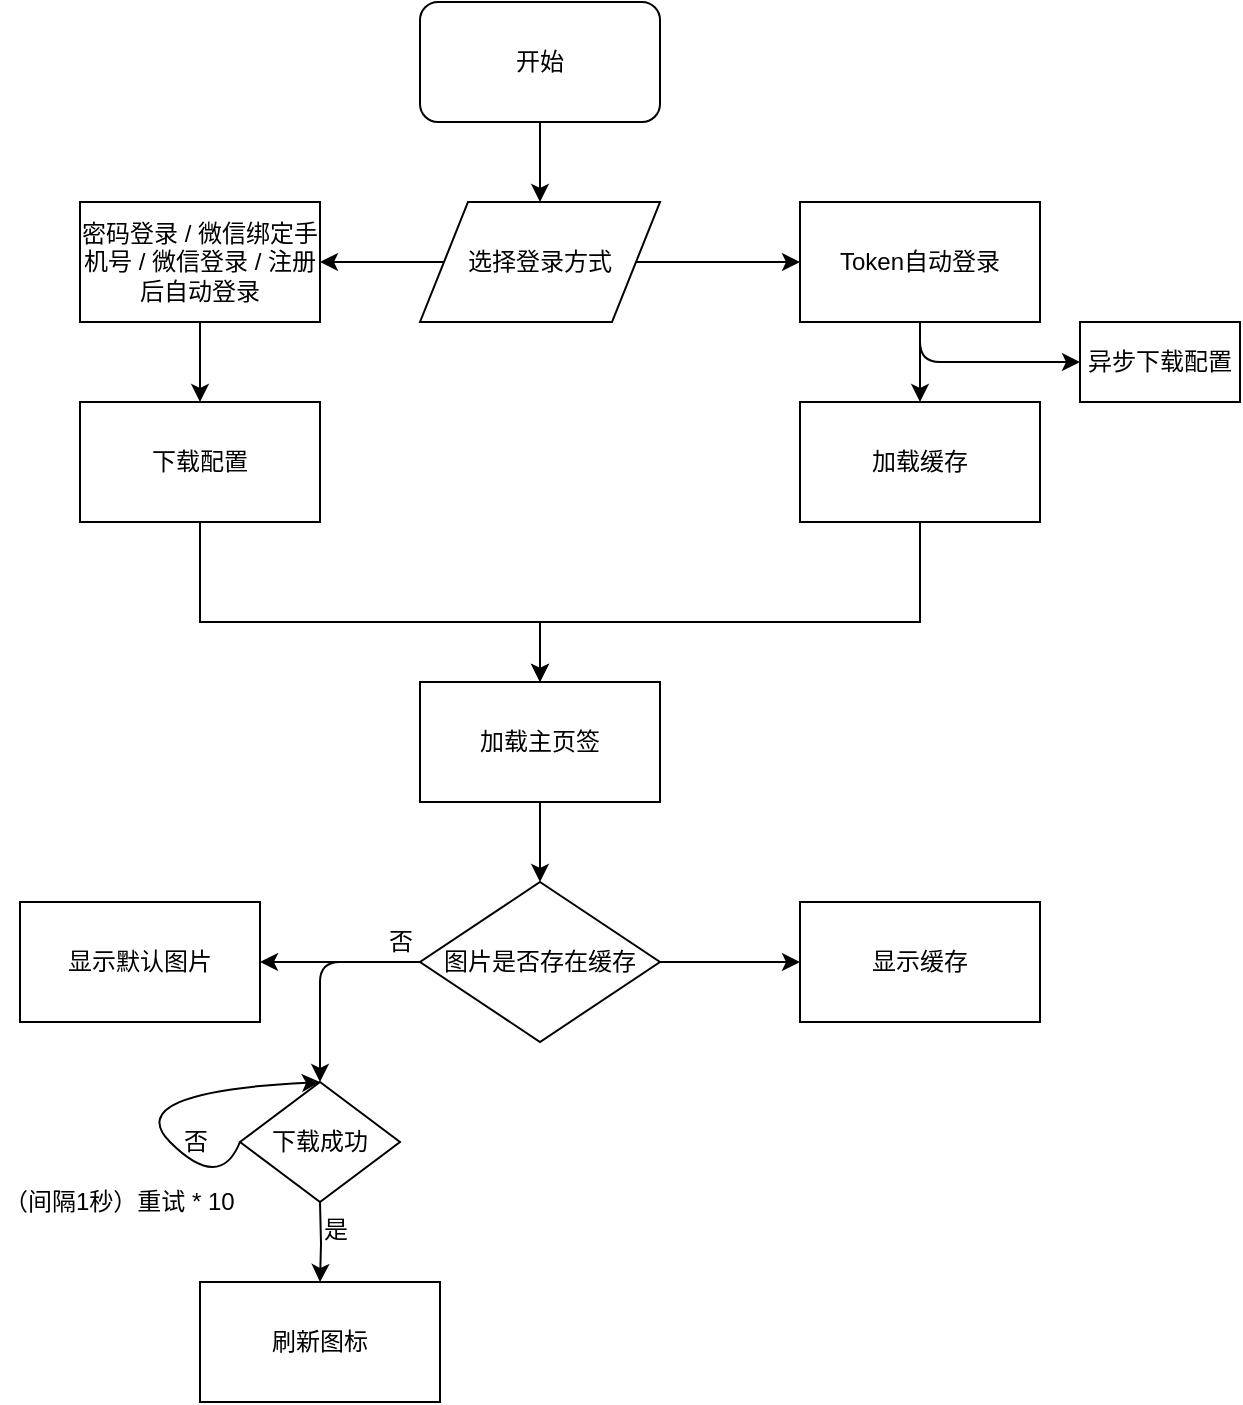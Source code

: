 <mxfile version="11.1.1" type="github"><diagram id="aGlCEgvANYx1Fpla-yg7" name="Page-1"><mxGraphModel dx="967" dy="777" grid="1" gridSize="10" guides="1" tooltips="1" connect="1" arrows="1" fold="1" page="1" pageScale="1" pageWidth="827" pageHeight="1169" math="0" shadow="0"><root><mxCell id="0"/><mxCell id="1" parent="0"/><mxCell id="Vc8Sb7E_NXHVwM7BG01A-3" style="edgeStyle=orthogonalEdgeStyle;rounded=0;orthogonalLoop=1;jettySize=auto;html=1;entryX=0.5;entryY=0;entryDx=0;entryDy=0;" edge="1" parent="1" source="Vc8Sb7E_NXHVwM7BG01A-1"><mxGeometry relative="1" as="geometry"><mxPoint x="370" y="120" as="targetPoint"/></mxGeometry></mxCell><mxCell id="Vc8Sb7E_NXHVwM7BG01A-1" value="开始" style="rounded=1;whiteSpace=wrap;html=1;" vertex="1" parent="1"><mxGeometry x="310" y="20" width="120" height="60" as="geometry"/></mxCell><mxCell id="Vc8Sb7E_NXHVwM7BG01A-7" style="edgeStyle=orthogonalEdgeStyle;rounded=0;orthogonalLoop=1;jettySize=auto;html=1;entryX=0;entryY=0.5;entryDx=0;entryDy=0;exitX=1;exitY=0.5;exitDx=0;exitDy=0;" edge="1" parent="1" source="Vc8Sb7E_NXHVwM7BG01A-12" target="Vc8Sb7E_NXHVwM7BG01A-5"><mxGeometry relative="1" as="geometry"><mxPoint x="430" y="150" as="sourcePoint"/></mxGeometry></mxCell><mxCell id="Vc8Sb7E_NXHVwM7BG01A-9" value="" style="edgeStyle=orthogonalEdgeStyle;rounded=0;orthogonalLoop=1;jettySize=auto;html=1;" edge="1" parent="1" source="Vc8Sb7E_NXHVwM7BG01A-4" target="Vc8Sb7E_NXHVwM7BG01A-8"><mxGeometry relative="1" as="geometry"/></mxCell><mxCell id="Vc8Sb7E_NXHVwM7BG01A-4" value="密码登录 / 微信绑定手机号 / 微信登录 / 注册后自动登录" style="rounded=0;whiteSpace=wrap;html=1;" vertex="1" parent="1"><mxGeometry x="140" y="120" width="120" height="60" as="geometry"/></mxCell><mxCell id="Vc8Sb7E_NXHVwM7BG01A-11" value="" style="edgeStyle=orthogonalEdgeStyle;rounded=0;orthogonalLoop=1;jettySize=auto;html=1;" edge="1" parent="1" source="Vc8Sb7E_NXHVwM7BG01A-5" target="Vc8Sb7E_NXHVwM7BG01A-10"><mxGeometry relative="1" as="geometry"/></mxCell><mxCell id="Vc8Sb7E_NXHVwM7BG01A-5" value="Token自动登录" style="rounded=0;whiteSpace=wrap;html=1;" vertex="1" parent="1"><mxGeometry x="500" y="120" width="120" height="60" as="geometry"/></mxCell><mxCell id="Vc8Sb7E_NXHVwM7BG01A-6" value="" style="endArrow=classic;html=1;exitX=0;exitY=0.5;exitDx=0;exitDy=0;entryX=1;entryY=0.5;entryDx=0;entryDy=0;" edge="1" parent="1" source="Vc8Sb7E_NXHVwM7BG01A-12" target="Vc8Sb7E_NXHVwM7BG01A-4"><mxGeometry width="50" height="50" relative="1" as="geometry"><mxPoint x="310" y="150" as="sourcePoint"/><mxPoint x="190" y="200" as="targetPoint"/></mxGeometry></mxCell><mxCell id="Vc8Sb7E_NXHVwM7BG01A-15" style="edgeStyle=orthogonalEdgeStyle;rounded=0;orthogonalLoop=1;jettySize=auto;html=1;entryX=0.5;entryY=0;entryDx=0;entryDy=0;" edge="1" parent="1" source="Vc8Sb7E_NXHVwM7BG01A-8" target="Vc8Sb7E_NXHVwM7BG01A-13"><mxGeometry relative="1" as="geometry"><mxPoint x="370" y="330" as="targetPoint"/><Array as="points"><mxPoint x="200" y="330"/><mxPoint x="370" y="330"/></Array></mxGeometry></mxCell><mxCell id="Vc8Sb7E_NXHVwM7BG01A-8" value="下载配置" style="rounded=0;whiteSpace=wrap;html=1;" vertex="1" parent="1"><mxGeometry x="140" y="220" width="120" height="60" as="geometry"/></mxCell><mxCell id="Vc8Sb7E_NXHVwM7BG01A-14" style="edgeStyle=orthogonalEdgeStyle;rounded=0;orthogonalLoop=1;jettySize=auto;html=1;exitX=0.5;exitY=1;exitDx=0;exitDy=0;entryX=0.5;entryY=0;entryDx=0;entryDy=0;" edge="1" parent="1" source="Vc8Sb7E_NXHVwM7BG01A-10" target="Vc8Sb7E_NXHVwM7BG01A-13"><mxGeometry relative="1" as="geometry"><mxPoint x="360" y="330" as="targetPoint"/><Array as="points"><mxPoint x="560" y="330"/><mxPoint x="370" y="330"/></Array></mxGeometry></mxCell><mxCell id="Vc8Sb7E_NXHVwM7BG01A-10" value="加载缓存" style="rounded=0;whiteSpace=wrap;html=1;" vertex="1" parent="1"><mxGeometry x="500" y="220" width="120" height="60" as="geometry"/></mxCell><mxCell id="Vc8Sb7E_NXHVwM7BG01A-12" value="&lt;span style=&quot;white-space: normal&quot;&gt;选择登录方式&lt;/span&gt;" style="shape=parallelogram;perimeter=parallelogramPerimeter;whiteSpace=wrap;html=1;" vertex="1" parent="1"><mxGeometry x="310" y="120" width="120" height="60" as="geometry"/></mxCell><mxCell id="Vc8Sb7E_NXHVwM7BG01A-40" style="edgeStyle=orthogonalEdgeStyle;rounded=0;orthogonalLoop=1;jettySize=auto;html=1;entryX=0.5;entryY=0;entryDx=0;entryDy=0;" edge="1" parent="1" source="Vc8Sb7E_NXHVwM7BG01A-13" target="Vc8Sb7E_NXHVwM7BG01A-18"><mxGeometry relative="1" as="geometry"/></mxCell><mxCell id="Vc8Sb7E_NXHVwM7BG01A-13" value="加载主页签" style="rounded=0;whiteSpace=wrap;html=1;" vertex="1" parent="1"><mxGeometry x="310" y="360" width="120" height="60" as="geometry"/></mxCell><mxCell id="Vc8Sb7E_NXHVwM7BG01A-16" value="" style="edgeStyle=segmentEdgeStyle;endArrow=classic;html=1;" edge="1" parent="1"><mxGeometry width="50" height="50" relative="1" as="geometry"><mxPoint x="560" y="180" as="sourcePoint"/><mxPoint x="640" y="200" as="targetPoint"/><Array as="points"><mxPoint x="560" y="200"/></Array></mxGeometry></mxCell><mxCell id="Vc8Sb7E_NXHVwM7BG01A-17" value="异步下载配置" style="rounded=0;whiteSpace=wrap;html=1;" vertex="1" parent="1"><mxGeometry x="640" y="180" width="80" height="40" as="geometry"/></mxCell><mxCell id="Vc8Sb7E_NXHVwM7BG01A-21" value="" style="edgeStyle=orthogonalEdgeStyle;rounded=0;orthogonalLoop=1;jettySize=auto;html=1;" edge="1" parent="1" source="Vc8Sb7E_NXHVwM7BG01A-18"><mxGeometry relative="1" as="geometry"><mxPoint x="230" y="500" as="targetPoint"/></mxGeometry></mxCell><mxCell id="Vc8Sb7E_NXHVwM7BG01A-22" value="否" style="text;html=1;resizable=0;points=[];align=center;verticalAlign=middle;labelBackgroundColor=#ffffff;" vertex="1" connectable="0" parent="Vc8Sb7E_NXHVwM7BG01A-21"><mxGeometry x="-0.35" y="3" relative="1" as="geometry"><mxPoint x="16" y="-13" as="offset"/></mxGeometry></mxCell><mxCell id="Vc8Sb7E_NXHVwM7BG01A-39" style="edgeStyle=orthogonalEdgeStyle;rounded=0;orthogonalLoop=1;jettySize=auto;html=1;exitX=1;exitY=0.5;exitDx=0;exitDy=0;entryX=0;entryY=0.5;entryDx=0;entryDy=0;" edge="1" parent="1" source="Vc8Sb7E_NXHVwM7BG01A-18" target="Vc8Sb7E_NXHVwM7BG01A-38"><mxGeometry relative="1" as="geometry"/></mxCell><mxCell id="Vc8Sb7E_NXHVwM7BG01A-18" value="图片是否存在缓存" style="rhombus;whiteSpace=wrap;html=1;" vertex="1" parent="1"><mxGeometry x="310" y="460" width="120" height="80" as="geometry"/></mxCell><mxCell id="Vc8Sb7E_NXHVwM7BG01A-23" value="显示默认图片" style="rounded=0;whiteSpace=wrap;html=1;" vertex="1" parent="1"><mxGeometry x="110" y="470" width="120" height="60" as="geometry"/></mxCell><mxCell id="Vc8Sb7E_NXHVwM7BG01A-24" value="" style="edgeStyle=segmentEdgeStyle;endArrow=classic;html=1;" edge="1" parent="1"><mxGeometry width="50" height="50" relative="1" as="geometry"><mxPoint x="310" y="500" as="sourcePoint"/><mxPoint x="260" y="560" as="targetPoint"/></mxGeometry></mxCell><mxCell id="Vc8Sb7E_NXHVwM7BG01A-28" value="" style="edgeStyle=orthogonalEdgeStyle;rounded=0;orthogonalLoop=1;jettySize=auto;html=1;" edge="1" parent="1" target="Vc8Sb7E_NXHVwM7BG01A-27"><mxGeometry relative="1" as="geometry"><mxPoint x="260" y="620" as="sourcePoint"/></mxGeometry></mxCell><mxCell id="Vc8Sb7E_NXHVwM7BG01A-27" value="刷新图标" style="rounded=0;whiteSpace=wrap;html=1;" vertex="1" parent="1"><mxGeometry x="200" y="660" width="120" height="60" as="geometry"/></mxCell><mxCell id="Vc8Sb7E_NXHVwM7BG01A-29" value="下载成功" style="rhombus;whiteSpace=wrap;html=1;" vertex="1" parent="1"><mxGeometry x="220" y="560" width="80" height="60" as="geometry"/></mxCell><mxCell id="Vc8Sb7E_NXHVwM7BG01A-30" value="是" style="text;html=1;resizable=0;points=[];autosize=1;align=left;verticalAlign=top;spacingTop=-4;" vertex="1" parent="1"><mxGeometry x="260" y="624" width="30" height="20" as="geometry"/></mxCell><mxCell id="Vc8Sb7E_NXHVwM7BG01A-31" value="" style="curved=1;endArrow=classic;html=1;exitX=0;exitY=0.5;exitDx=0;exitDy=0;entryX=0.5;entryY=0;entryDx=0;entryDy=0;" edge="1" parent="1" source="Vc8Sb7E_NXHVwM7BG01A-29" target="Vc8Sb7E_NXHVwM7BG01A-29"><mxGeometry width="50" height="50" relative="1" as="geometry"><mxPoint x="160" y="615" as="sourcePoint"/><mxPoint x="210" y="565" as="targetPoint"/><Array as="points"><mxPoint x="210" y="615"/><mxPoint x="160" y="565"/></Array></mxGeometry></mxCell><mxCell id="Vc8Sb7E_NXHVwM7BG01A-32" value="（间隔1秒）重试 * 10" style="text;html=1;resizable=0;points=[];autosize=1;align=left;verticalAlign=top;spacingTop=-4;" vertex="1" parent="1"><mxGeometry x="100" y="610" width="130" height="20" as="geometry"/></mxCell><mxCell id="Vc8Sb7E_NXHVwM7BG01A-37" value="否" style="text;html=1;resizable=0;points=[];autosize=1;align=left;verticalAlign=top;spacingTop=-4;" vertex="1" parent="1"><mxGeometry x="190" y="580" width="30" height="20" as="geometry"/></mxCell><mxCell id="Vc8Sb7E_NXHVwM7BG01A-38" value="显示缓存" style="rounded=0;whiteSpace=wrap;html=1;" vertex="1" parent="1"><mxGeometry x="500" y="470" width="120" height="60" as="geometry"/></mxCell></root></mxGraphModel></diagram></mxfile>